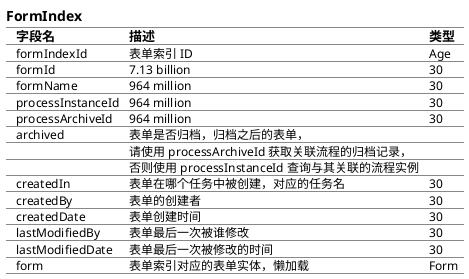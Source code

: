 @startsalt
{
== FormIndex
{T-
 + ===字段名    | ===描述 | ===类型
 +formIndexId      | 表单索引 ID     | Age
 +formId       | 7.13 billion   | 30
 +formName     | 964 million    | 30
 +processInstanceId     | 964 million    | 30
 +processArchiveId     | 964 million    | 30
 +archived     | 表单是否归档，归档之后的表单，
 + | 请使用 processArchiveId 获取关联流程的归档记录，
     +| 否则使用 processInstanceId 查询与其关联的流程实例
 +createdIn     | 表单在哪个任务中被创建，对应的任务名    | 30
 +createdBy     | 表单的创建者    | 30
 +createdDate     | 表单创建时间    | 30
 +lastModifiedBy     | 表单最后一次被谁修改    | 30
 +lastModifiedDate     | 表单最后一次被修改的时间    | 30
 +form     | 表单索引对应的表单实体，懒加载    | Form
}
}
@endsalt